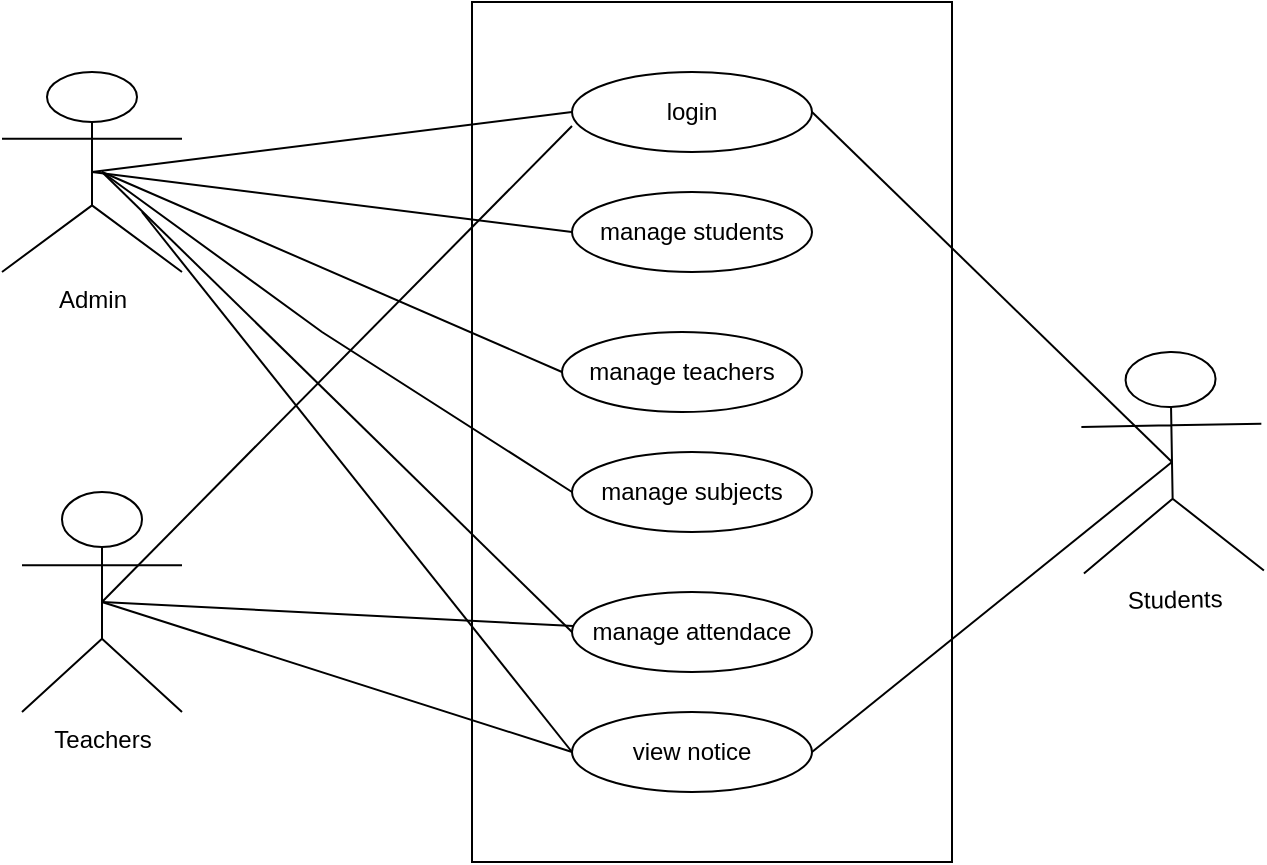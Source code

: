 <mxfile version="24.7.16">
  <diagram name="Page-1" id="BQHZMoKJ2xb_PuEYL6pM">
    <mxGraphModel dx="880" dy="516" grid="1" gridSize="10" guides="1" tooltips="1" connect="1" arrows="1" fold="1" page="1" pageScale="1" pageWidth="850" pageHeight="1100" math="0" shadow="0">
      <root>
        <mxCell id="0" />
        <mxCell id="1" parent="0" />
        <mxCell id="9m1n9IxRM80_8m17cTGI-5" value="" style="rounded=0;whiteSpace=wrap;html=1;rotation=90;" vertex="1" parent="1">
          <mxGeometry x="220" y="230" width="430" height="240" as="geometry" />
        </mxCell>
        <mxCell id="9m1n9IxRM80_8m17cTGI-6" value="login" style="ellipse;whiteSpace=wrap;html=1;" vertex="1" parent="1">
          <mxGeometry x="365" y="170" width="120" height="40" as="geometry" />
        </mxCell>
        <mxCell id="9m1n9IxRM80_8m17cTGI-7" value="manage students" style="ellipse;whiteSpace=wrap;html=1;" vertex="1" parent="1">
          <mxGeometry x="365" y="230" width="120" height="40" as="geometry" />
        </mxCell>
        <mxCell id="9m1n9IxRM80_8m17cTGI-8" value="manage teachers" style="ellipse;whiteSpace=wrap;html=1;" vertex="1" parent="1">
          <mxGeometry x="360" y="300" width="120" height="40" as="geometry" />
        </mxCell>
        <mxCell id="9m1n9IxRM80_8m17cTGI-9" value="manage subjects" style="ellipse;whiteSpace=wrap;html=1;" vertex="1" parent="1">
          <mxGeometry x="365" y="360" width="120" height="40" as="geometry" />
        </mxCell>
        <mxCell id="9m1n9IxRM80_8m17cTGI-10" value="manage attendace" style="ellipse;whiteSpace=wrap;html=1;" vertex="1" parent="1">
          <mxGeometry x="365" y="430" width="120" height="40" as="geometry" />
        </mxCell>
        <mxCell id="9m1n9IxRM80_8m17cTGI-11" value="view notice" style="ellipse;whiteSpace=wrap;html=1;" vertex="1" parent="1">
          <mxGeometry x="365" y="490" width="120" height="40" as="geometry" />
        </mxCell>
        <mxCell id="9m1n9IxRM80_8m17cTGI-12" value="Admin" style="shape=umlActor;verticalLabelPosition=bottom;verticalAlign=top;html=1;outlineConnect=0;" vertex="1" parent="1">
          <mxGeometry x="80" y="170" width="90" height="100" as="geometry" />
        </mxCell>
        <mxCell id="9m1n9IxRM80_8m17cTGI-13" value="Teachers" style="shape=umlActor;verticalLabelPosition=bottom;verticalAlign=top;html=1;outlineConnect=0;" vertex="1" parent="1">
          <mxGeometry x="90" y="380" width="80" height="110" as="geometry" />
        </mxCell>
        <mxCell id="9m1n9IxRM80_8m17cTGI-14" value="Students" style="shape=umlActor;verticalLabelPosition=bottom;verticalAlign=top;html=1;outlineConnect=0;rotation=-1;" vertex="1" parent="1">
          <mxGeometry x="620" y="310" width="90" height="110" as="geometry" />
        </mxCell>
        <mxCell id="9m1n9IxRM80_8m17cTGI-25" value="" style="endArrow=none;html=1;rounded=0;entryX=0;entryY=0.5;entryDx=0;entryDy=0;exitX=0.5;exitY=0.5;exitDx=0;exitDy=0;exitPerimeter=0;" edge="1" parent="1" source="9m1n9IxRM80_8m17cTGI-12" target="9m1n9IxRM80_8m17cTGI-6">
          <mxGeometry width="50" height="50" relative="1" as="geometry">
            <mxPoint x="170" y="230" as="sourcePoint" />
            <mxPoint x="220" y="180" as="targetPoint" />
          </mxGeometry>
        </mxCell>
        <mxCell id="9m1n9IxRM80_8m17cTGI-27" value="" style="endArrow=none;html=1;rounded=0;entryX=0;entryY=0.5;entryDx=0;entryDy=0;exitX=0.5;exitY=0.5;exitDx=0;exitDy=0;exitPerimeter=0;" edge="1" parent="1" source="9m1n9IxRM80_8m17cTGI-12" target="9m1n9IxRM80_8m17cTGI-7">
          <mxGeometry width="50" height="50" relative="1" as="geometry">
            <mxPoint x="135" y="230" as="sourcePoint" />
            <mxPoint x="375" y="200" as="targetPoint" />
          </mxGeometry>
        </mxCell>
        <mxCell id="9m1n9IxRM80_8m17cTGI-33" value="" style="endArrow=none;html=1;rounded=0;entryX=0;entryY=0.5;entryDx=0;entryDy=0;" edge="1" parent="1" target="9m1n9IxRM80_8m17cTGI-8">
          <mxGeometry width="50" height="50" relative="1" as="geometry">
            <mxPoint x="130" y="220" as="sourcePoint" />
            <mxPoint x="390" y="290" as="targetPoint" />
          </mxGeometry>
        </mxCell>
        <mxCell id="9m1n9IxRM80_8m17cTGI-34" value="" style="endArrow=none;html=1;rounded=0;entryX=0;entryY=0.5;entryDx=0;entryDy=0;" edge="1" parent="1" target="9m1n9IxRM80_8m17cTGI-9">
          <mxGeometry width="50" height="50" relative="1" as="geometry">
            <mxPoint x="130" y="220" as="sourcePoint" />
            <mxPoint x="360" y="320" as="targetPoint" />
            <Array as="points">
              <mxPoint x="240" y="300" />
            </Array>
          </mxGeometry>
        </mxCell>
        <mxCell id="9m1n9IxRM80_8m17cTGI-35" value="" style="endArrow=none;html=1;rounded=0;entryX=0;entryY=0.5;entryDx=0;entryDy=0;" edge="1" parent="1" target="9m1n9IxRM80_8m17cTGI-10">
          <mxGeometry width="50" height="50" relative="1" as="geometry">
            <mxPoint x="130" y="220" as="sourcePoint" />
            <mxPoint x="370" y="330" as="targetPoint" />
          </mxGeometry>
        </mxCell>
        <mxCell id="9m1n9IxRM80_8m17cTGI-36" value="" style="endArrow=none;html=1;rounded=0;entryX=0;entryY=0.5;entryDx=0;entryDy=0;" edge="1" parent="1" target="9m1n9IxRM80_8m17cTGI-11">
          <mxGeometry width="50" height="50" relative="1" as="geometry">
            <mxPoint x="150" y="240" as="sourcePoint" />
            <mxPoint x="380" y="340" as="targetPoint" />
          </mxGeometry>
        </mxCell>
        <mxCell id="9m1n9IxRM80_8m17cTGI-39" value="" style="endArrow=none;html=1;rounded=0;exitX=0.5;exitY=0.5;exitDx=0;exitDy=0;exitPerimeter=0;" edge="1" parent="1" source="9m1n9IxRM80_8m17cTGI-13" target="9m1n9IxRM80_8m17cTGI-10">
          <mxGeometry width="50" height="50" relative="1" as="geometry">
            <mxPoint x="125" y="440" as="sourcePoint" />
            <mxPoint x="365" y="410" as="targetPoint" />
          </mxGeometry>
        </mxCell>
        <mxCell id="9m1n9IxRM80_8m17cTGI-40" value="" style="endArrow=none;html=1;rounded=0;entryX=0;entryY=0.5;entryDx=0;entryDy=0;exitX=0.5;exitY=0.5;exitDx=0;exitDy=0;exitPerimeter=0;" edge="1" parent="1" source="9m1n9IxRM80_8m17cTGI-13" target="9m1n9IxRM80_8m17cTGI-11">
          <mxGeometry width="50" height="50" relative="1" as="geometry">
            <mxPoint x="140" y="445" as="sourcePoint" />
            <mxPoint x="376" y="457" as="targetPoint" />
          </mxGeometry>
        </mxCell>
        <mxCell id="9m1n9IxRM80_8m17cTGI-41" value="" style="endArrow=none;html=1;rounded=0;exitX=0.5;exitY=0.5;exitDx=0;exitDy=0;exitPerimeter=0;entryX=0;entryY=0.675;entryDx=0;entryDy=0;entryPerimeter=0;" edge="1" parent="1" source="9m1n9IxRM80_8m17cTGI-13" target="9m1n9IxRM80_8m17cTGI-6">
          <mxGeometry width="50" height="50" relative="1" as="geometry">
            <mxPoint x="150" y="455" as="sourcePoint" />
            <mxPoint x="360" y="200" as="targetPoint" />
          </mxGeometry>
        </mxCell>
        <mxCell id="9m1n9IxRM80_8m17cTGI-42" value="" style="endArrow=none;html=1;rounded=0;exitX=1;exitY=0.5;exitDx=0;exitDy=0;entryX=0.5;entryY=0.5;entryDx=0;entryDy=0;entryPerimeter=0;" edge="1" parent="1" source="9m1n9IxRM80_8m17cTGI-6" target="9m1n9IxRM80_8m17cTGI-14">
          <mxGeometry width="50" height="50" relative="1" as="geometry">
            <mxPoint x="557.5" y="369" as="sourcePoint" />
            <mxPoint x="792.5" y="131" as="targetPoint" />
          </mxGeometry>
        </mxCell>
        <mxCell id="9m1n9IxRM80_8m17cTGI-43" value="" style="endArrow=none;html=1;rounded=0;exitX=1;exitY=0.5;exitDx=0;exitDy=0;entryX=0.5;entryY=0.5;entryDx=0;entryDy=0;entryPerimeter=0;" edge="1" parent="1" source="9m1n9IxRM80_8m17cTGI-11">
          <mxGeometry width="50" height="50" relative="1" as="geometry">
            <mxPoint x="485" y="190" as="sourcePoint" />
            <mxPoint x="665" y="365" as="targetPoint" />
          </mxGeometry>
        </mxCell>
      </root>
    </mxGraphModel>
  </diagram>
</mxfile>
